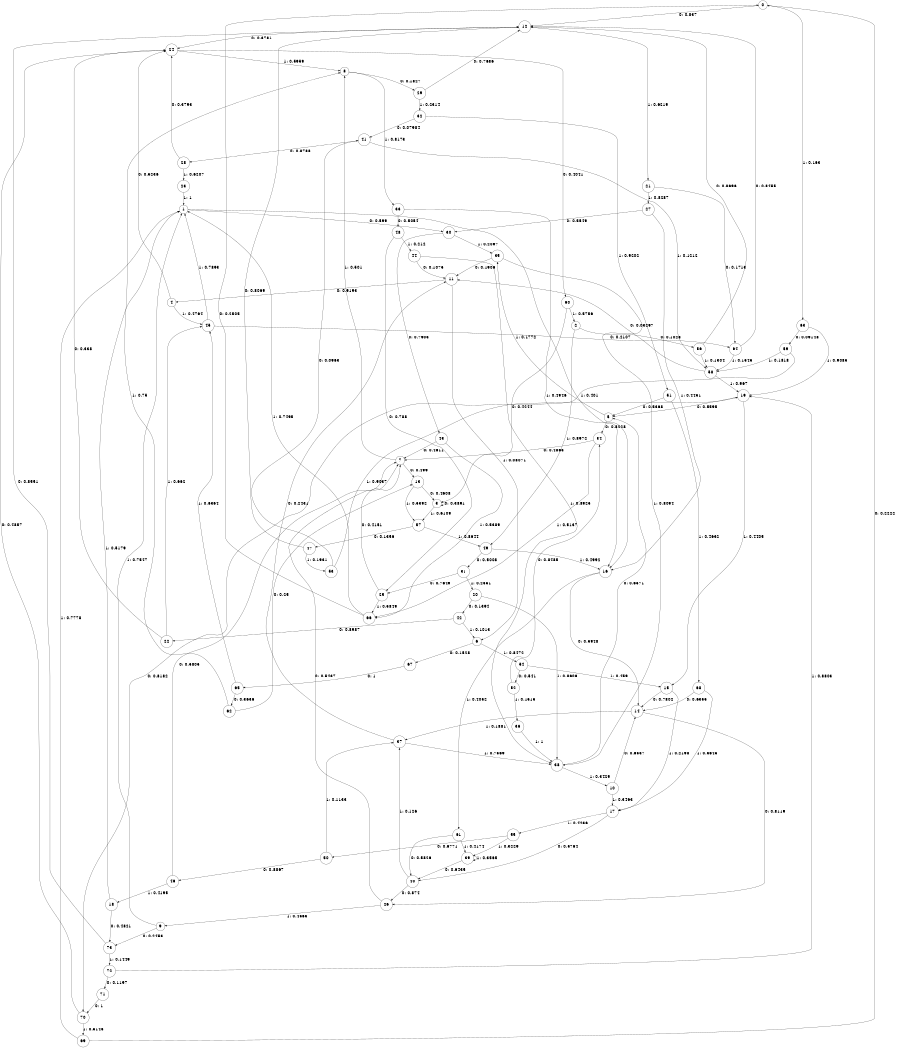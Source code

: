 digraph "ch26concat_phase3_L10" {
size = "6,8.5";
ratio = "fill";
node [shape = circle];
node [fontsize = 24];
edge [fontsize = 24];
0 -> 12 [label = "0: 0.837    "];
0 -> 63 [label = "1: 0.163    "];
1 -> 30 [label = "0: 0.599    "];
1 -> 16 [label = "1: 0.401    "];
2 -> 56 [label = "0: 0.1028   "];
2 -> 49 [label = "1: 0.8972   "];
3 -> 3 [label = "0: 0.3891   "];
3 -> 57 [label = "1: 0.6109   "];
4 -> 24 [label = "0: 0.5236   "];
4 -> 45 [label = "1: 0.4764   "];
5 -> 34 [label = "0: 0.8228   "];
5 -> 35 [label = "1: 0.1772   "];
6 -> 67 [label = "0: 0.1528   "];
6 -> 54 [label = "1: 0.8472   "];
7 -> 13 [label = "0: 0.499    "];
7 -> 8 [label = "1: 0.501    "];
8 -> 29 [label = "0: 0.1827   "];
8 -> 33 [label = "1: 0.8173   "];
9 -> 73 [label = "0: 0.2453   "];
9 -> 1 [label = "1: 0.7547   "];
10 -> 14 [label = "0: 0.6537   "];
10 -> 17 [label = "1: 0.3463   "];
11 -> 4 [label = "0: 0.9193   "];
11 -> 6 [label = "1: 0.08071  "];
12 -> 24 [label = "0: 0.3781   "];
12 -> 21 [label = "1: 0.6219   "];
13 -> 3 [label = "0: 0.4608   "];
13 -> 57 [label = "1: 0.5392   "];
14 -> 26 [label = "0: 0.8119   "];
14 -> 37 [label = "1: 0.1881   "];
15 -> 14 [label = "0: 0.7802   "];
15 -> 17 [label = "1: 0.2198   "];
16 -> 14 [label = "0: 0.5948   "];
16 -> 61 [label = "1: 0.4052   "];
17 -> 40 [label = "0: 0.5764   "];
17 -> 55 [label = "1: 0.4236   "];
18 -> 73 [label = "0: 0.4821   "];
18 -> 1 [label = "1: 0.5179   "];
19 -> 5 [label = "0: 0.5595   "];
19 -> 15 [label = "1: 0.4405   "];
20 -> 42 [label = "0: 0.1394   "];
20 -> 38 [label = "1: 0.8606   "];
21 -> 64 [label = "0: 0.1713   "];
21 -> 27 [label = "1: 0.8287   "];
22 -> 24 [label = "0: 0.338    "];
22 -> 45 [label = "1: 0.662    "];
23 -> 1 [label = "1: 1        "];
24 -> 60 [label = "0: 0.4041   "];
24 -> 8 [label = "1: 0.5959   "];
25 -> 7 [label = "0: 0.4151   "];
25 -> 66 [label = "1: 0.5849   "];
26 -> 7 [label = "0: 0.5437   "];
26 -> 9 [label = "1: 0.4563   "];
27 -> 30 [label = "0: 0.5549   "];
27 -> 16 [label = "1: 0.4451   "];
28 -> 24 [label = "0: 0.3793   "];
28 -> 23 [label = "1: 0.6207   "];
29 -> 12 [label = "0: 0.7686   "];
29 -> 32 [label = "1: 0.2314   "];
30 -> 43 [label = "0: 0.7903   "];
30 -> 35 [label = "1: 0.2097   "];
31 -> 25 [label = "0: 0.7649   "];
31 -> 20 [label = "1: 0.2351   "];
32 -> 41 [label = "0: 0.07984  "];
32 -> 51 [label = "1: 0.9202   "];
33 -> 48 [label = "0: 0.5054   "];
33 -> 16 [label = "1: 0.4946   "];
34 -> 7 [label = "0: 0.4863   "];
34 -> 66 [label = "1: 0.5137   "];
35 -> 11 [label = "0: 0.1906   "];
35 -> 38 [label = "1: 0.8094   "];
36 -> 38 [label = "1: 1        "];
37 -> 11 [label = "0: 0.2431   "];
37 -> 38 [label = "1: 0.7569   "];
38 -> 5 [label = "0: 0.6571   "];
38 -> 10 [label = "1: 0.3429   "];
39 -> 40 [label = "0: 0.6435   "];
39 -> 39 [label = "1: 0.3565   "];
40 -> 26 [label = "0: 0.874    "];
40 -> 37 [label = "1: 0.126    "];
41 -> 28 [label = "0: 0.8788   "];
41 -> 58 [label = "1: 0.1212   "];
42 -> 22 [label = "0: 0.8987   "];
42 -> 6 [label = "1: 0.1013   "];
43 -> 7 [label = "0: 0.4611   "];
43 -> 66 [label = "1: 0.5389   "];
44 -> 11 [label = "0: 0.1075   "];
44 -> 38 [label = "1: 0.8925   "];
45 -> 64 [label = "0: 0.2107   "];
45 -> 1 [label = "1: 0.7893   "];
46 -> 7 [label = "0: 0.5805   "];
46 -> 18 [label = "1: 0.4195   "];
47 -> 12 [label = "0: 0.8069   "];
47 -> 53 [label = "1: 0.1931   "];
48 -> 25 [label = "0: 0.788    "];
48 -> 44 [label = "1: 0.212    "];
49 -> 31 [label = "0: 0.5008   "];
49 -> 16 [label = "1: 0.4992   "];
50 -> 46 [label = "0: 0.8867   "];
50 -> 37 [label = "1: 0.1133   "];
51 -> 5 [label = "0: 0.5368   "];
51 -> 68 [label = "1: 0.4632   "];
52 -> 34 [label = "0: 0.8485   "];
52 -> 36 [label = "1: 0.1515   "];
53 -> 41 [label = "0: 0.0963   "];
53 -> 19 [label = "1: 0.9037   "];
54 -> 52 [label = "0: 0.541    "];
54 -> 15 [label = "1: 0.459    "];
55 -> 50 [label = "0: 0.6771   "];
55 -> 39 [label = "1: 0.3229   "];
56 -> 12 [label = "0: 0.8696   "];
56 -> 58 [label = "1: 0.1304   "];
57 -> 47 [label = "0: 0.1356   "];
57 -> 49 [label = "1: 0.8644   "];
58 -> 11 [label = "0: 0.03297  "];
58 -> 19 [label = "1: 0.967    "];
59 -> 70 [label = "0: 0.8182   "];
59 -> 58 [label = "1: 0.1818   "];
60 -> 3 [label = "0: 0.4244   "];
60 -> 2 [label = "1: 0.5756   "];
61 -> 40 [label = "0: 0.5826   "];
61 -> 39 [label = "1: 0.4174   "];
62 -> 13 [label = "0: 0.25     "];
62 -> 8 [label = "1: 0.75     "];
63 -> 59 [label = "0: 0.09148  "];
63 -> 19 [label = "1: 0.9085   "];
64 -> 12 [label = "0: 0.8455   "];
64 -> 58 [label = "1: 0.1545   "];
65 -> 62 [label = "0: 0.3636   "];
65 -> 45 [label = "1: 0.6364   "];
66 -> 0 [label = "0: 0.2505   "];
66 -> 1 [label = "1: 0.7495   "];
67 -> 65 [label = "0: 1        "];
68 -> 14 [label = "0: 0.6355   "];
68 -> 17 [label = "1: 0.3645   "];
69 -> 0 [label = "0: 0.2222   "];
69 -> 1 [label = "1: 0.7778   "];
70 -> 24 [label = "0: 0.4857   "];
70 -> 69 [label = "1: 0.5143   "];
71 -> 70 [label = "0: 1        "];
72 -> 71 [label = "0: 0.1197   "];
72 -> 19 [label = "1: 0.8803   "];
73 -> 12 [label = "0: 0.8551   "];
73 -> 72 [label = "1: 0.1449   "];
}